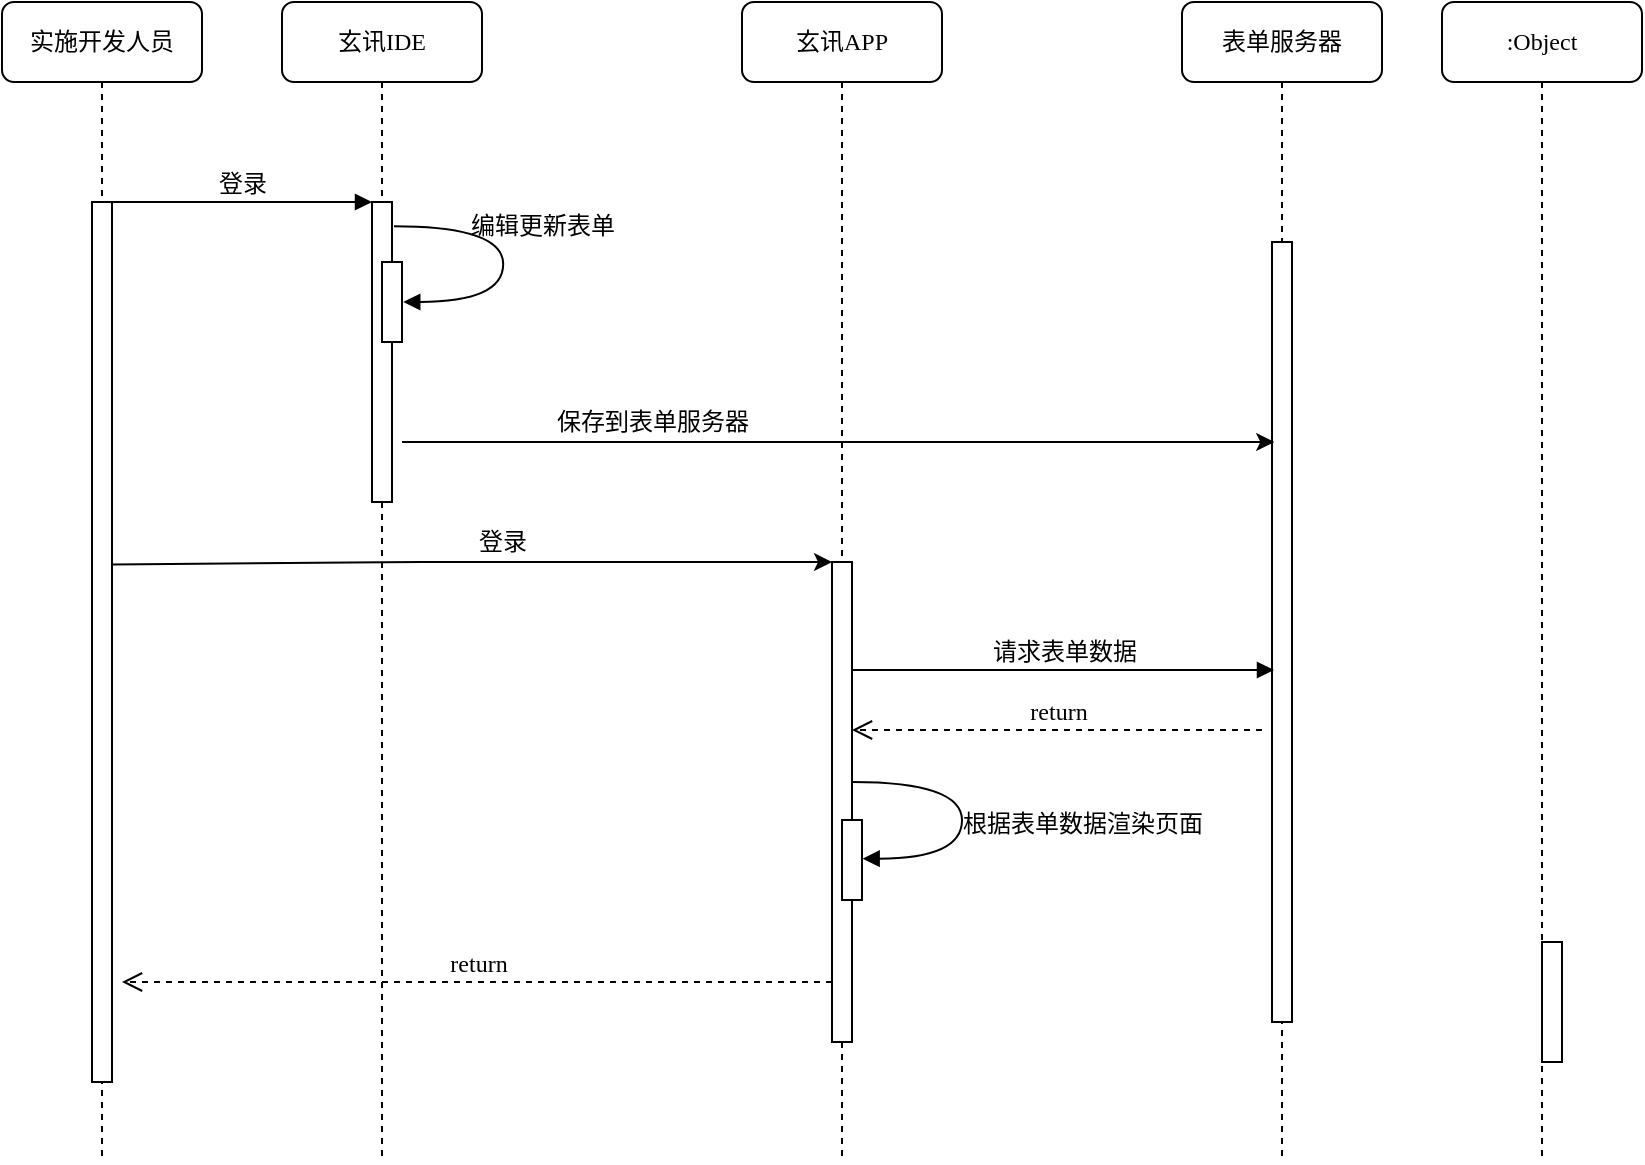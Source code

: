 <mxfile version="15.0.3" type="github">
  <diagram name="Page-1" id="13e1069c-82ec-6db2-03f1-153e76fe0fe0">
    <mxGraphModel dx="1280" dy="667" grid="1" gridSize="10" guides="1" tooltips="1" connect="1" arrows="1" fold="1" page="1" pageScale="1" pageWidth="1100" pageHeight="850" background="none" math="0" shadow="0">
      <root>
        <mxCell id="0" />
        <mxCell id="1" parent="0" />
        <mxCell id="7baba1c4bc27f4b0-2" value="玄讯IDE" style="shape=umlLifeline;perimeter=lifelinePerimeter;whiteSpace=wrap;html=1;container=1;collapsible=0;recursiveResize=0;outlineConnect=0;rounded=1;shadow=0;comic=0;labelBackgroundColor=none;strokeWidth=1;fontFamily=Verdana;fontSize=12;align=center;" parent="1" vertex="1">
          <mxGeometry x="240" y="80" width="100" height="580" as="geometry" />
        </mxCell>
        <mxCell id="7baba1c4bc27f4b0-10" value="" style="html=1;points=[];perimeter=orthogonalPerimeter;rounded=0;shadow=0;comic=0;labelBackgroundColor=none;strokeWidth=1;fontFamily=Verdana;fontSize=12;align=center;" parent="7baba1c4bc27f4b0-2" vertex="1">
          <mxGeometry x="45" y="100" width="10" height="150" as="geometry" />
        </mxCell>
        <mxCell id="z9SZuwFWn_q7A0bSs1qe-3" value="" style="html=1;points=[];perimeter=orthogonalPerimeter;" vertex="1" parent="7baba1c4bc27f4b0-2">
          <mxGeometry x="50" y="130" width="10" height="40" as="geometry" />
        </mxCell>
        <mxCell id="7baba1c4bc27f4b0-3" value="表单服务器" style="shape=umlLifeline;perimeter=lifelinePerimeter;whiteSpace=wrap;html=1;container=1;collapsible=0;recursiveResize=0;outlineConnect=0;rounded=1;shadow=0;comic=0;labelBackgroundColor=none;strokeWidth=1;fontFamily=Verdana;fontSize=12;align=center;" parent="1" vertex="1">
          <mxGeometry x="690" y="80" width="100" height="580" as="geometry" />
        </mxCell>
        <mxCell id="7baba1c4bc27f4b0-13" value="" style="html=1;points=[];perimeter=orthogonalPerimeter;rounded=0;shadow=0;comic=0;labelBackgroundColor=none;strokeWidth=1;fontFamily=Verdana;fontSize=12;align=center;" parent="7baba1c4bc27f4b0-3" vertex="1">
          <mxGeometry x="45" y="120" width="10" height="390" as="geometry" />
        </mxCell>
        <mxCell id="7baba1c4bc27f4b0-4" value="玄讯APP" style="shape=umlLifeline;perimeter=lifelinePerimeter;whiteSpace=wrap;html=1;container=1;collapsible=0;recursiveResize=0;outlineConnect=0;rounded=1;shadow=0;comic=0;labelBackgroundColor=none;strokeWidth=1;fontFamily=Verdana;fontSize=12;align=center;" parent="1" vertex="1">
          <mxGeometry x="470" y="80" width="100" height="580" as="geometry" />
        </mxCell>
        <mxCell id="7baba1c4bc27f4b0-6" value=":Object" style="shape=umlLifeline;perimeter=lifelinePerimeter;whiteSpace=wrap;html=1;container=1;collapsible=0;recursiveResize=0;outlineConnect=0;rounded=1;shadow=0;comic=0;labelBackgroundColor=none;strokeWidth=1;fontFamily=Verdana;fontSize=12;align=center;" parent="1" vertex="1">
          <mxGeometry x="820" y="80" width="100" height="580" as="geometry" />
        </mxCell>
        <mxCell id="7baba1c4bc27f4b0-8" value="实施开发人员" style="shape=umlLifeline;perimeter=lifelinePerimeter;whiteSpace=wrap;html=1;container=1;collapsible=0;recursiveResize=0;outlineConnect=0;rounded=1;shadow=0;comic=0;labelBackgroundColor=none;strokeWidth=1;fontFamily=Verdana;fontSize=12;align=center;" parent="1" vertex="1">
          <mxGeometry x="100" y="80" width="100" height="580" as="geometry" />
        </mxCell>
        <mxCell id="7baba1c4bc27f4b0-9" value="" style="html=1;points=[];perimeter=orthogonalPerimeter;rounded=0;shadow=0;comic=0;labelBackgroundColor=none;strokeWidth=1;fontFamily=Verdana;fontSize=12;align=center;" parent="7baba1c4bc27f4b0-8" vertex="1">
          <mxGeometry x="45" y="100" width="10" height="440" as="geometry" />
        </mxCell>
        <mxCell id="7baba1c4bc27f4b0-16" value="" style="html=1;points=[];perimeter=orthogonalPerimeter;rounded=0;shadow=0;comic=0;labelBackgroundColor=none;strokeWidth=1;fontFamily=Verdana;fontSize=12;align=center;" parent="1" vertex="1">
          <mxGeometry x="515" y="360" width="10" height="240" as="geometry" />
        </mxCell>
        <mxCell id="7baba1c4bc27f4b0-20" value="请求表单数据" style="html=1;verticalAlign=bottom;endArrow=block;labelBackgroundColor=none;fontFamily=Verdana;fontSize=12;edgeStyle=elbowEdgeStyle;elbow=vertical;entryX=0.1;entryY=0.641;entryDx=0;entryDy=0;entryPerimeter=0;" parent="1" edge="1">
          <mxGeometry relative="1" as="geometry">
            <mxPoint x="525" y="414" as="sourcePoint" />
            <mxPoint x="736" y="413.99" as="targetPoint" />
            <Array as="points">
              <mxPoint x="590" y="414" />
            </Array>
          </mxGeometry>
        </mxCell>
        <mxCell id="7baba1c4bc27f4b0-21" value="return" style="html=1;verticalAlign=bottom;endArrow=open;dashed=1;endSize=8;labelBackgroundColor=none;fontFamily=Verdana;fontSize=12;edgeStyle=elbowEdgeStyle;elbow=vertical;" parent="1" edge="1">
          <mxGeometry relative="1" as="geometry">
            <mxPoint x="525" y="444" as="targetPoint" />
            <Array as="points">
              <mxPoint x="600" y="444" />
              <mxPoint x="630" y="444" />
            </Array>
            <mxPoint x="730" y="444" as="sourcePoint" />
          </mxGeometry>
        </mxCell>
        <mxCell id="7baba1c4bc27f4b0-28" value="" style="html=1;points=[];perimeter=orthogonalPerimeter;rounded=0;shadow=0;comic=0;labelBackgroundColor=none;strokeWidth=1;fontFamily=Verdana;fontSize=12;align=center;" parent="1" vertex="1">
          <mxGeometry x="870" y="550" width="10" height="60" as="geometry" />
        </mxCell>
        <mxCell id="7baba1c4bc27f4b0-11" value="登录" style="html=1;verticalAlign=bottom;endArrow=block;entryX=0;entryY=0;labelBackgroundColor=none;fontFamily=Verdana;fontSize=12;edgeStyle=elbowEdgeStyle;elbow=vertical;" parent="1" source="7baba1c4bc27f4b0-9" target="7baba1c4bc27f4b0-10" edge="1">
          <mxGeometry relative="1" as="geometry">
            <mxPoint x="220" y="190" as="sourcePoint" />
          </mxGeometry>
        </mxCell>
        <mxCell id="z9SZuwFWn_q7A0bSs1qe-1" value="" style="endArrow=classic;html=1;" edge="1" parent="1">
          <mxGeometry width="50" height="50" relative="1" as="geometry">
            <mxPoint x="300" y="300" as="sourcePoint" />
            <mxPoint x="736.13" y="300" as="targetPoint" />
            <Array as="points">
              <mxPoint x="598.88" y="300" />
              <mxPoint x="718.88" y="300" />
              <mxPoint x="728.88" y="300" />
            </Array>
          </mxGeometry>
        </mxCell>
        <mxCell id="z9SZuwFWn_q7A0bSs1qe-2" value="保存到表单服务器" style="text;html=1;align=center;verticalAlign=middle;resizable=0;points=[];autosize=1;strokeColor=none;" vertex="1" parent="1">
          <mxGeometry x="370" y="280" width="110" height="20" as="geometry" />
        </mxCell>
        <mxCell id="z9SZuwFWn_q7A0bSs1qe-4" value="编辑更新表单" style="html=1;verticalAlign=bottom;endArrow=block;labelBackgroundColor=none;fontFamily=Verdana;fontSize=12;elbow=vertical;edgeStyle=orthogonalEdgeStyle;curved=1;entryX=1;entryY=0.286;entryPerimeter=0;exitX=1.038;exitY=0.345;exitPerimeter=0;" edge="1" parent="1">
          <mxGeometry x="-0.123" y="19" relative="1" as="geometry">
            <mxPoint x="296.0" y="192.08" as="sourcePoint" />
            <mxPoint x="300.62" y="230" as="targetPoint" />
            <Array as="points">
              <mxPoint x="350.62" y="191.98" />
              <mxPoint x="350.62" y="229.98" />
            </Array>
            <mxPoint y="1" as="offset" />
          </mxGeometry>
        </mxCell>
        <mxCell id="z9SZuwFWn_q7A0bSs1qe-7" value="" style="endArrow=classic;html=1;exitX=1;exitY=0.589;exitDx=0;exitDy=0;exitPerimeter=0;entryX=0;entryY=0.433;entryDx=0;entryDy=0;entryPerimeter=0;" edge="1" parent="1">
          <mxGeometry width="50" height="50" relative="1" as="geometry">
            <mxPoint x="155" y="361.22" as="sourcePoint" />
            <mxPoint x="515" y="360.0" as="targetPoint" />
            <Array as="points">
              <mxPoint x="300" y="360.06" />
              <mxPoint x="380" y="360.06" />
              <mxPoint x="400" y="360.06" />
            </Array>
          </mxGeometry>
        </mxCell>
        <mxCell id="z9SZuwFWn_q7A0bSs1qe-8" value="登录" style="text;html=1;align=center;verticalAlign=middle;resizable=0;points=[];autosize=1;strokeColor=none;" vertex="1" parent="1">
          <mxGeometry x="330" y="340" width="40" height="20" as="geometry" />
        </mxCell>
        <mxCell id="z9SZuwFWn_q7A0bSs1qe-9" value="" style="html=1;points=[];perimeter=orthogonalPerimeter;rounded=0;shadow=0;comic=0;labelBackgroundColor=none;strokeWidth=1;fontFamily=Verdana;fontSize=12;align=center;" vertex="1" parent="1">
          <mxGeometry x="520" y="489" width="10" height="40" as="geometry" />
        </mxCell>
        <mxCell id="z9SZuwFWn_q7A0bSs1qe-10" value="根据表单数据渲染页面" style="html=1;verticalAlign=bottom;endArrow=block;labelBackgroundColor=none;fontFamily=Verdana;fontSize=12;elbow=vertical;edgeStyle=orthogonalEdgeStyle;curved=1;entryX=1;entryY=0.286;entryPerimeter=0;exitX=1.038;exitY=0.345;exitPerimeter=0;" edge="1" parent="1">
          <mxGeometry x="0.187" y="60" relative="1" as="geometry">
            <mxPoint x="525.333" y="470" as="sourcePoint" />
            <mxPoint x="530.333" y="508.333" as="targetPoint" />
            <Array as="points">
              <mxPoint x="580" y="470" />
              <mxPoint x="580" y="508" />
            </Array>
            <mxPoint as="offset" />
          </mxGeometry>
        </mxCell>
        <mxCell id="z9SZuwFWn_q7A0bSs1qe-11" value="return" style="html=1;verticalAlign=bottom;endArrow=open;dashed=1;endSize=8;labelBackgroundColor=none;fontFamily=Verdana;fontSize=12;edgeStyle=elbowEdgeStyle;elbow=vertical;" edge="1" parent="1">
          <mxGeometry relative="1" as="geometry">
            <mxPoint x="160" y="570" as="targetPoint" />
            <Array as="points">
              <mxPoint x="385" y="570" />
              <mxPoint x="415" y="570" />
            </Array>
            <mxPoint x="515" y="570" as="sourcePoint" />
          </mxGeometry>
        </mxCell>
      </root>
    </mxGraphModel>
  </diagram>
</mxfile>

